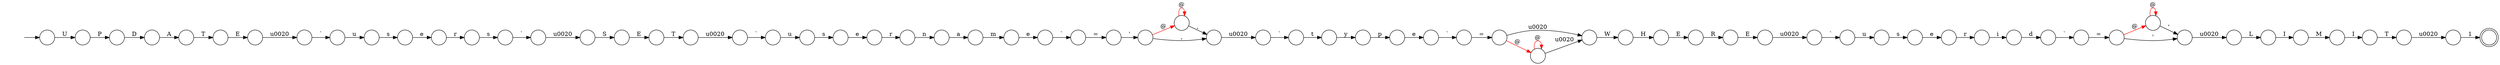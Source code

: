 digraph Automaton {
  rankdir = LR;
  0 [shape=circle,label=""];
  0 -> 20 [label="i"]
  1 [shape=circle,label=""];
  1 -> 59 [label="`"]
  2 [shape=circle,label=""];
  2 -> 22 [label="s"]
  3 [shape=circle,label=""];
  3 -> 40 [label="r"]
  4 [shape=circle,label=""];
  4 -> 12 [label="="]
  5 [shape=circle,label=""];
  5 -> 23 [label="`"]
  6 [shape=circle,label=""];
  6 -> 37 [label="\u0020"]
  7 [shape=circle,label=""];
  7 -> 29 [label="E"]
  8 [shape=circle,label=""];
  8 -> 68 [label="r"]
  9 [shape=circle,label=""];
  9 -> 65 [label="W"]
  10 [shape=circle,label=""];
  10 -> 10 [label="@",color=red]
  10 -> 9 [label="\u0020"]
  11 [shape=circle,label=""];
  11 -> 31 [label="="]
  12 [shape=circle,label=""];
  12 -> 49 [label="@",color=red]
  12 -> 13 [label="'"]
  13 [shape=circle,label=""];
  13 -> 53 [label="\u0020"]
  14 [shape=circle,label=""];
  14 -> 21 [label="a"]
  15 [shape=circle,label=""];
  15 -> 24 [label="`"]
  16 [shape=circle,label=""];
  16 -> 6 [label="`"]
  17 [shape=circle,label=""];
  initial [shape=plaintext,label=""];
  initial -> 17
  17 -> 38 [label="U"]
  18 [shape=circle,label=""];
  18 -> 48 [label="I"]
  19 [shape=circle,label=""];
  19 -> 19 [label="@",color=red]
  19 -> 54 [label=","]
  20 [shape=circle,label=""];
  20 -> 34 [label="d"]
  21 [shape=circle,label=""];
  21 -> 66 [label="m"]
  22 [shape=circle,label=""];
  22 -> 3 [label="e"]
  23 [shape=circle,label=""];
  23 -> 62 [label="="]
  24 [shape=circle,label=""];
  24 -> 63 [label="t"]
  25 [shape=circle,label=""];
  25 -> 61 [label="s"]
  26 [shape=circle,label=""];
  26 -> 25 [label="u"]
  27 [shape=circle,label=""];
  27 -> 64 [label="\u0020"]
  28 [shape=circle,label=""];
  28 -> 50 [label="D"]
  29 [shape=circle,label=""];
  29 -> 1 [label="\u0020"]
  30 [shape=circle,label=""];
  30 -> 56 [label="1"]
  31 [shape=circle,label=""];
  31 -> 43 [label="'"]
  32 [shape=circle,label=""];
  32 -> 45 [label="s"]
  33 [shape=circle,label=""];
  33 -> 51 [label="E"]
  34 [shape=circle,label=""];
  34 -> 4 [label="`"]
  35 [shape=circle,label=""];
  35 -> 18 [label="M"]
  36 [shape=circle,label=""];
  36 -> 35 [label="I"]
  37 [shape=circle,label=""];
  37 -> 52 [label="S"]
  38 [shape=circle,label=""];
  38 -> 28 [label="P"]
  39 [shape=circle,label=""];
  39 -> 30 [label="\u0020"]
  40 [shape=circle,label=""];
  40 -> 16 [label="s"]
  41 [shape=circle,label=""];
  41 -> 60 [label="\u0020"]
  42 [shape=circle,label=""];
  42 -> 7 [label="T"]
  43 [shape=circle,label=""];
  43 -> 19 [label="@",color=red]
  43 -> 54 [label=","]
  44 [shape=circle,label=""];
  44 -> 32 [label="u"]
  45 [shape=circle,label=""];
  45 -> 8 [label="e"]
  46 [shape=circle,label=""];
  46 -> 0 [label="r"]
  47 [shape=circle,label=""];
  47 -> 5 [label="e"]
  48 [shape=circle,label=""];
  48 -> 39 [label="T"]
  49 [shape=circle,label=""];
  49 -> 49 [label="@",color=red]
  49 -> 13 [label="'"]
  50 [shape=circle,label=""];
  50 -> 42 [label="A"]
  51 [shape=circle,label=""];
  51 -> 55 [label="R"]
  52 [shape=circle,label=""];
  52 -> 58 [label="E"]
  53 [shape=circle,label=""];
  53 -> 36 [label="L"]
  54 [shape=circle,label=""];
  54 -> 15 [label="\u0020"]
  55 [shape=circle,label=""];
  55 -> 41 [label="E"]
  56 [shape=doublecircle,label=""];
  57 [shape=circle,label=""];
  57 -> 47 [label="p"]
  58 [shape=circle,label=""];
  58 -> 27 [label="T"]
  59 [shape=circle,label=""];
  59 -> 2 [label="u"]
  60 [shape=circle,label=""];
  60 -> 26 [label="`"]
  61 [shape=circle,label=""];
  61 -> 46 [label="e"]
  62 [shape=circle,label=""];
  62 -> 10 [label="@",color=red]
  62 -> 9 [label="\u0020"]
  63 [shape=circle,label=""];
  63 -> 57 [label="y"]
  64 [shape=circle,label=""];
  64 -> 44 [label="`"]
  65 [shape=circle,label=""];
  65 -> 33 [label="H"]
  66 [shape=circle,label=""];
  66 -> 67 [label="e"]
  67 [shape=circle,label=""];
  67 -> 11 [label="`"]
  68 [shape=circle,label=""];
  68 -> 14 [label="n"]
}
